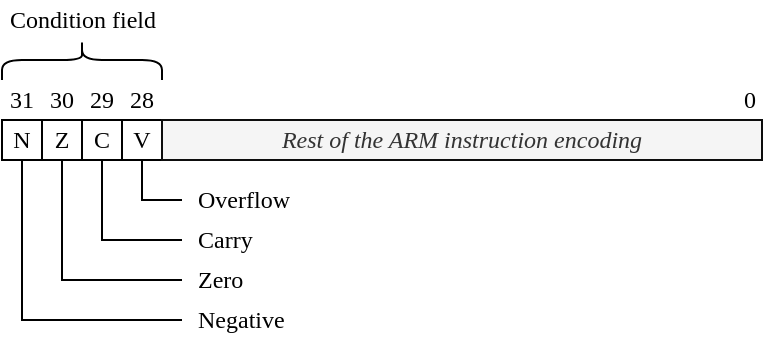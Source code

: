 <mxfile version="22.1.2" type="device">
  <diagram name="Page-1" id="4OvD_Vn2H8QLsEUdkti7">
    <mxGraphModel dx="1036" dy="614" grid="1" gridSize="10" guides="1" tooltips="1" connect="1" arrows="1" fold="1" page="1" pageScale="1" pageWidth="850" pageHeight="1100" math="0" shadow="0">
      <root>
        <mxCell id="0" />
        <mxCell id="1" parent="0" />
        <mxCell id="o3mhAP80bfEC3gzu9AZs-1" value="N" style="rounded=0;whiteSpace=wrap;html=1;fontFamily=Computer Modern;" vertex="1" parent="1">
          <mxGeometry x="220" y="250" width="20" height="20" as="geometry" />
        </mxCell>
        <mxCell id="o3mhAP80bfEC3gzu9AZs-2" value="Z" style="rounded=0;whiteSpace=wrap;html=1;fontFamily=Computer Modern;" vertex="1" parent="1">
          <mxGeometry x="240" y="250" width="20" height="20" as="geometry" />
        </mxCell>
        <mxCell id="o3mhAP80bfEC3gzu9AZs-3" value="C" style="rounded=0;whiteSpace=wrap;html=1;fontFamily=Computer Modern;" vertex="1" parent="1">
          <mxGeometry x="260" y="250" width="20" height="20" as="geometry" />
        </mxCell>
        <mxCell id="o3mhAP80bfEC3gzu9AZs-4" value="V" style="rounded=0;whiteSpace=wrap;html=1;fontFamily=Computer Modern;" vertex="1" parent="1">
          <mxGeometry x="280" y="250" width="20" height="20" as="geometry" />
        </mxCell>
        <mxCell id="o3mhAP80bfEC3gzu9AZs-9" value="Rest of the ARM instruction encoding" style="rounded=0;whiteSpace=wrap;html=1;fontFamily=Computer Modern;fontStyle=2;fillColor=#f5f5f5;fontColor=#333333;strokeColor=#0D0D0D;" vertex="1" parent="1">
          <mxGeometry x="300" y="250" width="300" height="20" as="geometry" />
        </mxCell>
        <mxCell id="o3mhAP80bfEC3gzu9AZs-10" value="31" style="text;html=1;strokeColor=none;fillColor=none;align=center;verticalAlign=middle;whiteSpace=wrap;rounded=0;fontFamily=Computer Modern;" vertex="1" parent="1">
          <mxGeometry x="220" y="230" width="20" height="20" as="geometry" />
        </mxCell>
        <mxCell id="o3mhAP80bfEC3gzu9AZs-11" value="0" style="text;html=1;strokeColor=none;fillColor=none;align=center;verticalAlign=middle;whiteSpace=wrap;rounded=0;fontFamily=Computer Modern;" vertex="1" parent="1">
          <mxGeometry x="584" y="230" width="20" height="20" as="geometry" />
        </mxCell>
        <mxCell id="o3mhAP80bfEC3gzu9AZs-13" value="30" style="text;html=1;strokeColor=none;fillColor=none;align=center;verticalAlign=middle;whiteSpace=wrap;rounded=0;fontFamily=Computer Modern;" vertex="1" parent="1">
          <mxGeometry x="240" y="230" width="20" height="20" as="geometry" />
        </mxCell>
        <mxCell id="o3mhAP80bfEC3gzu9AZs-14" value="29" style="text;html=1;strokeColor=none;fillColor=none;align=center;verticalAlign=middle;whiteSpace=wrap;rounded=0;fontFamily=Computer Modern;" vertex="1" parent="1">
          <mxGeometry x="260" y="230" width="20" height="20" as="geometry" />
        </mxCell>
        <mxCell id="o3mhAP80bfEC3gzu9AZs-15" value="28" style="text;html=1;strokeColor=none;fillColor=none;align=center;verticalAlign=middle;whiteSpace=wrap;rounded=0;fontFamily=Computer Modern;" vertex="1" parent="1">
          <mxGeometry x="280" y="230" width="20" height="20" as="geometry" />
        </mxCell>
        <mxCell id="o3mhAP80bfEC3gzu9AZs-21" value="" style="shape=curlyBracket;whiteSpace=wrap;html=1;rounded=1;labelPosition=left;verticalLabelPosition=middle;align=right;verticalAlign=middle;rotation=90;" vertex="1" parent="1">
          <mxGeometry x="250" y="180" width="20" height="80" as="geometry" />
        </mxCell>
        <mxCell id="o3mhAP80bfEC3gzu9AZs-25" value="Condition field" style="text;html=1;strokeColor=none;fillColor=none;align=center;verticalAlign=middle;whiteSpace=wrap;rounded=0;fontFamily=Computer Modern;" vertex="1" parent="1">
          <mxGeometry x="222.5" y="190" width="75" height="20" as="geometry" />
        </mxCell>
        <mxCell id="o3mhAP80bfEC3gzu9AZs-29" value="Overflow" style="text;html=1;strokeColor=none;fillColor=none;align=left;verticalAlign=middle;whiteSpace=wrap;rounded=0;fontFamily=Computer Modern;" vertex="1" parent="1">
          <mxGeometry x="316" y="279.63" width="50" height="20" as="geometry" />
        </mxCell>
        <mxCell id="o3mhAP80bfEC3gzu9AZs-30" value="Carry" style="text;html=1;strokeColor=none;fillColor=none;align=left;verticalAlign=middle;whiteSpace=wrap;rounded=0;fontFamily=Computer Modern;" vertex="1" parent="1">
          <mxGeometry x="316" y="299.63" width="50" height="20" as="geometry" />
        </mxCell>
        <mxCell id="o3mhAP80bfEC3gzu9AZs-31" value="Zero" style="text;html=1;strokeColor=none;fillColor=none;align=left;verticalAlign=middle;whiteSpace=wrap;rounded=0;fontFamily=Computer Modern;" vertex="1" parent="1">
          <mxGeometry x="316" y="319.63" width="50" height="20" as="geometry" />
        </mxCell>
        <mxCell id="o3mhAP80bfEC3gzu9AZs-32" value="Negative" style="text;html=1;strokeColor=none;fillColor=none;align=left;verticalAlign=middle;whiteSpace=wrap;rounded=0;fontFamily=Computer Modern;" vertex="1" parent="1">
          <mxGeometry x="316" y="339.63" width="50" height="20" as="geometry" />
        </mxCell>
        <mxCell id="o3mhAP80bfEC3gzu9AZs-33" value="" style="endArrow=none;endFill=0;endSize=12;html=1;rounded=0;exitX=0.5;exitY=1;exitDx=0;exitDy=0;" edge="1" parent="1" source="o3mhAP80bfEC3gzu9AZs-4">
          <mxGeometry width="160" relative="1" as="geometry">
            <mxPoint x="210" y="350" as="sourcePoint" />
            <mxPoint x="310" y="290" as="targetPoint" />
            <Array as="points">
              <mxPoint x="290" y="290" />
            </Array>
          </mxGeometry>
        </mxCell>
        <mxCell id="o3mhAP80bfEC3gzu9AZs-34" value="" style="endArrow=none;endFill=0;endSize=12;html=1;rounded=0;exitX=0.5;exitY=1;exitDx=0;exitDy=0;" edge="1" parent="1">
          <mxGeometry width="160" relative="1" as="geometry">
            <mxPoint x="270" y="270" as="sourcePoint" />
            <mxPoint x="310" y="310" as="targetPoint" />
            <Array as="points">
              <mxPoint x="270" y="310" />
            </Array>
          </mxGeometry>
        </mxCell>
        <mxCell id="o3mhAP80bfEC3gzu9AZs-35" value="" style="endArrow=none;endFill=0;endSize=12;html=1;rounded=0;exitX=0.5;exitY=1;exitDx=0;exitDy=0;" edge="1" parent="1" source="o3mhAP80bfEC3gzu9AZs-2">
          <mxGeometry width="160" relative="1" as="geometry">
            <mxPoint x="280" y="280" as="sourcePoint" />
            <mxPoint x="310" y="330" as="targetPoint" />
            <Array as="points">
              <mxPoint x="250" y="330" />
            </Array>
          </mxGeometry>
        </mxCell>
        <mxCell id="o3mhAP80bfEC3gzu9AZs-36" value="" style="endArrow=none;endFill=0;endSize=12;html=1;rounded=0;exitX=0.5;exitY=1;exitDx=0;exitDy=0;" edge="1" parent="1" source="o3mhAP80bfEC3gzu9AZs-1">
          <mxGeometry width="160" relative="1" as="geometry">
            <mxPoint x="260" y="280" as="sourcePoint" />
            <mxPoint x="310" y="350" as="targetPoint" />
            <Array as="points">
              <mxPoint x="230" y="350" />
            </Array>
          </mxGeometry>
        </mxCell>
      </root>
    </mxGraphModel>
  </diagram>
</mxfile>
